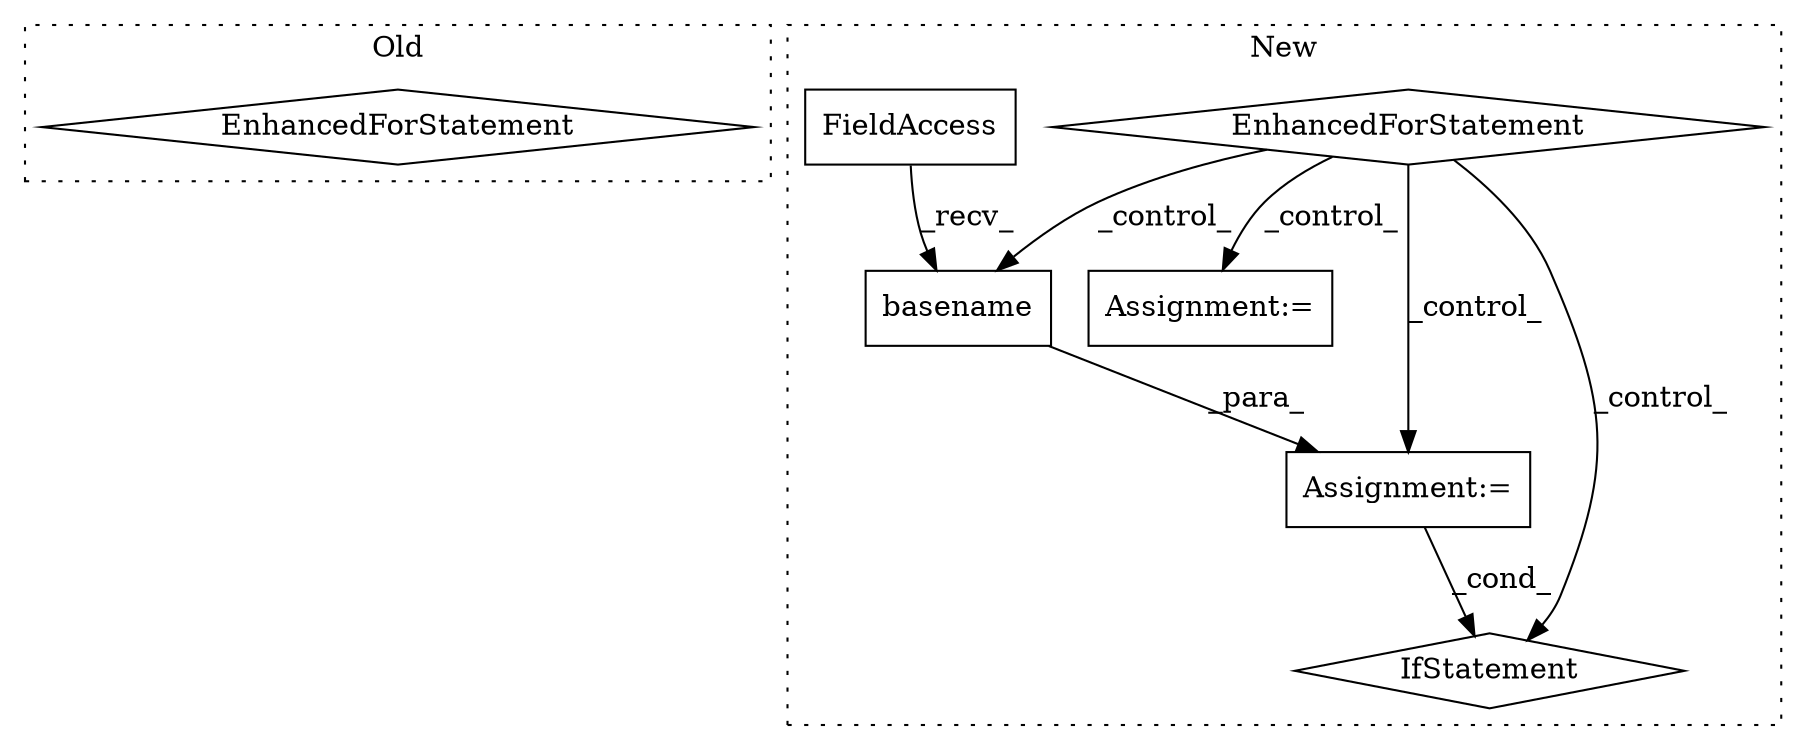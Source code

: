 digraph G {
subgraph cluster0 {
1 [label="EnhancedForStatement" a="70" s="22038,22133" l="57,2" shape="diamond"];
label = "Old";
style="dotted";
}
subgraph cluster1 {
2 [label="basename" a="32" s="22199,22218" l="9,1" shape="box"];
3 [label="FieldAccess" a="22" s="22191" l="7" shape="box"];
4 [label="Assignment:=" a="7" s="22186" l="1" shape="box"];
5 [label="IfStatement" a="25" s="22246,22283" l="4,2" shape="diamond"];
6 [label="EnhancedForStatement" a="70" s="21655,21777" l="57,2" shape="diamond"];
7 [label="Assignment:=" a="7" s="22025" l="1" shape="box"];
label = "New";
style="dotted";
}
2 -> 4 [label="_para_"];
3 -> 2 [label="_recv_"];
4 -> 5 [label="_cond_"];
6 -> 7 [label="_control_"];
6 -> 2 [label="_control_"];
6 -> 4 [label="_control_"];
6 -> 5 [label="_control_"];
}